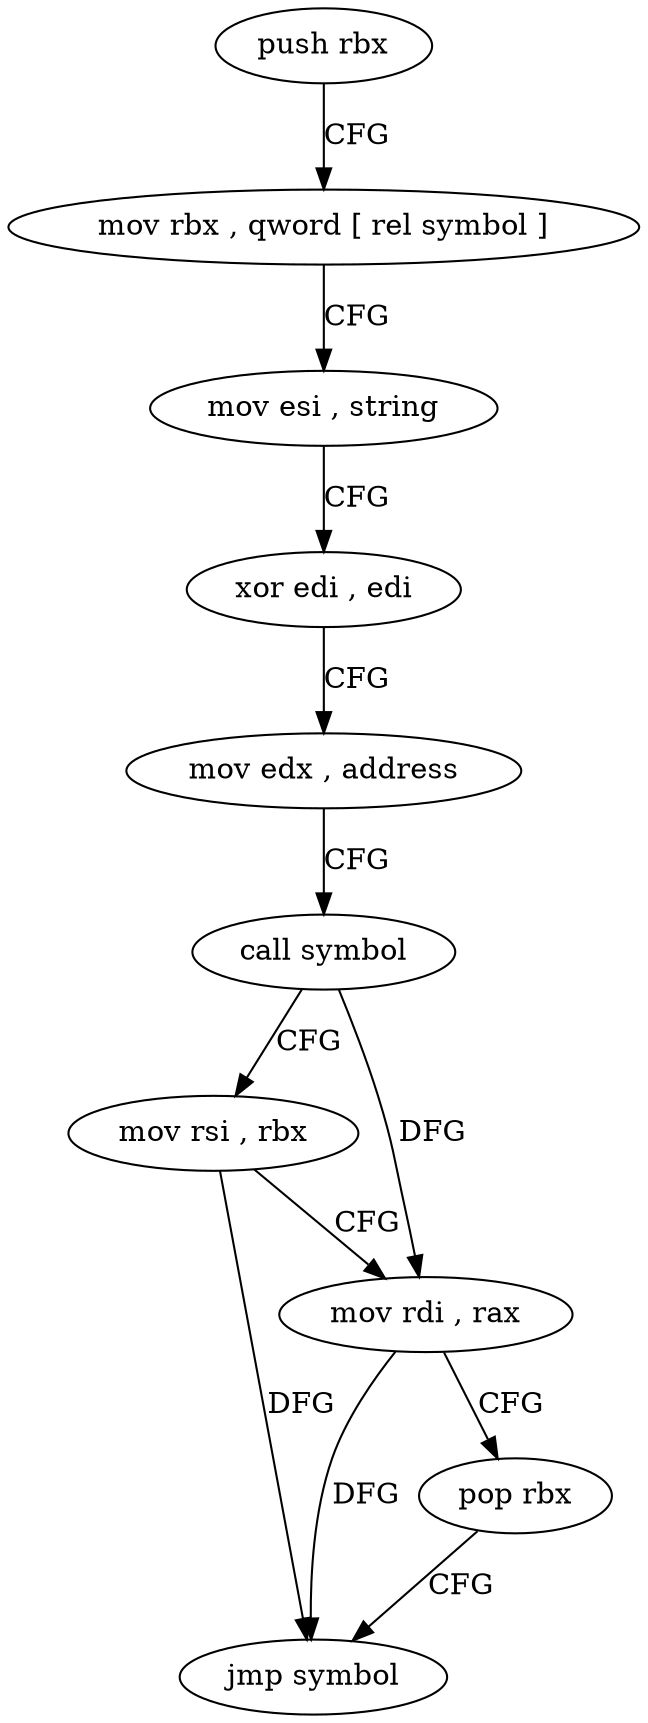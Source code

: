 digraph "func" {
"4215696" [label = "push rbx" ]
"4215697" [label = "mov rbx , qword [ rel symbol ]" ]
"4215704" [label = "mov esi , string" ]
"4215709" [label = "xor edi , edi" ]
"4215711" [label = "mov edx , address" ]
"4215716" [label = "call symbol" ]
"4215721" [label = "mov rsi , rbx" ]
"4215724" [label = "mov rdi , rax" ]
"4215727" [label = "pop rbx" ]
"4215728" [label = "jmp symbol" ]
"4215696" -> "4215697" [ label = "CFG" ]
"4215697" -> "4215704" [ label = "CFG" ]
"4215704" -> "4215709" [ label = "CFG" ]
"4215709" -> "4215711" [ label = "CFG" ]
"4215711" -> "4215716" [ label = "CFG" ]
"4215716" -> "4215721" [ label = "CFG" ]
"4215716" -> "4215724" [ label = "DFG" ]
"4215721" -> "4215724" [ label = "CFG" ]
"4215721" -> "4215728" [ label = "DFG" ]
"4215724" -> "4215727" [ label = "CFG" ]
"4215724" -> "4215728" [ label = "DFG" ]
"4215727" -> "4215728" [ label = "CFG" ]
}
